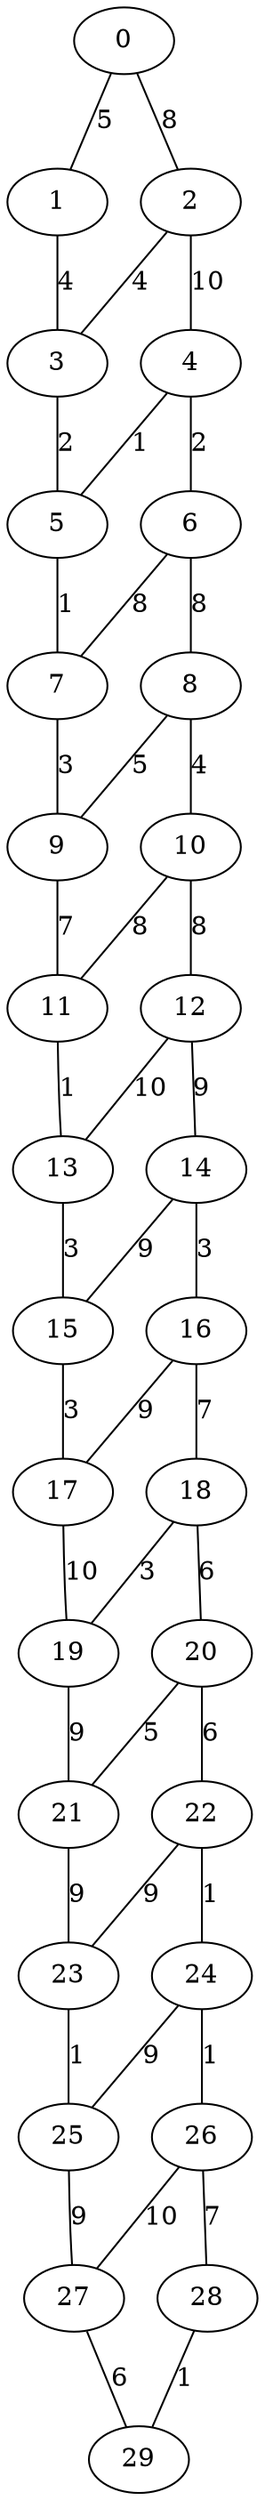 graph {
	0 [label=0]
	1 [label=1]
	2 [label=2]
	3 [label=3]
	4 [label=4]
	5 [label=5]
	6 [label=6]
	7 [label=7]
	8 [label=8]
	9 [label=9]
	10 [label=10]
	11 [label=11]
	12 [label=12]
	13 [label=13]
	14 [label=14]
	15 [label=15]
	16 [label=16]
	17 [label=17]
	18 [label=18]
	19 [label=19]
	20 [label=20]
	21 [label=21]
	22 [label=22]
	23 [label=23]
	24 [label=24]
	25 [label=25]
	26 [label=26]
	27 [label=27]
	28 [label=28]
	29 [label=29]
	0 -- 2 [label=8]
	0 -- 1 [label=5]
	1 -- 3 [label=4]
	2 -- 4 [label=10]
	2 -- 3 [label=4]
	3 -- 5 [label=2]
	4 -- 6 [label=2]
	4 -- 5 [label=1]
	5 -- 7 [label=1]
	6 -- 8 [label=8]
	6 -- 7 [label=8]
	7 -- 9 [label=3]
	8 -- 10 [label=4]
	8 -- 9 [label=5]
	9 -- 11 [label=7]
	10 -- 12 [label=8]
	10 -- 11 [label=8]
	11 -- 13 [label=1]
	12 -- 14 [label=9]
	12 -- 13 [label=10]
	13 -- 15 [label=3]
	14 -- 16 [label=3]
	14 -- 15 [label=9]
	15 -- 17 [label=3]
	16 -- 18 [label=7]
	16 -- 17 [label=9]
	17 -- 19 [label=10]
	18 -- 20 [label=6]
	18 -- 19 [label=3]
	19 -- 21 [label=9]
	20 -- 22 [label=6]
	20 -- 21 [label=5]
	21 -- 23 [label=9]
	22 -- 24 [label=1]
	22 -- 23 [label=9]
	23 -- 25 [label=1]
	24 -- 26 [label=1]
	24 -- 25 [label=9]
	25 -- 27 [label=9]
	26 -- 28 [label=7]
	26 -- 27 [label=10]
	27 -- 29 [label=6]
	28 -- 29 [label=1]
}
